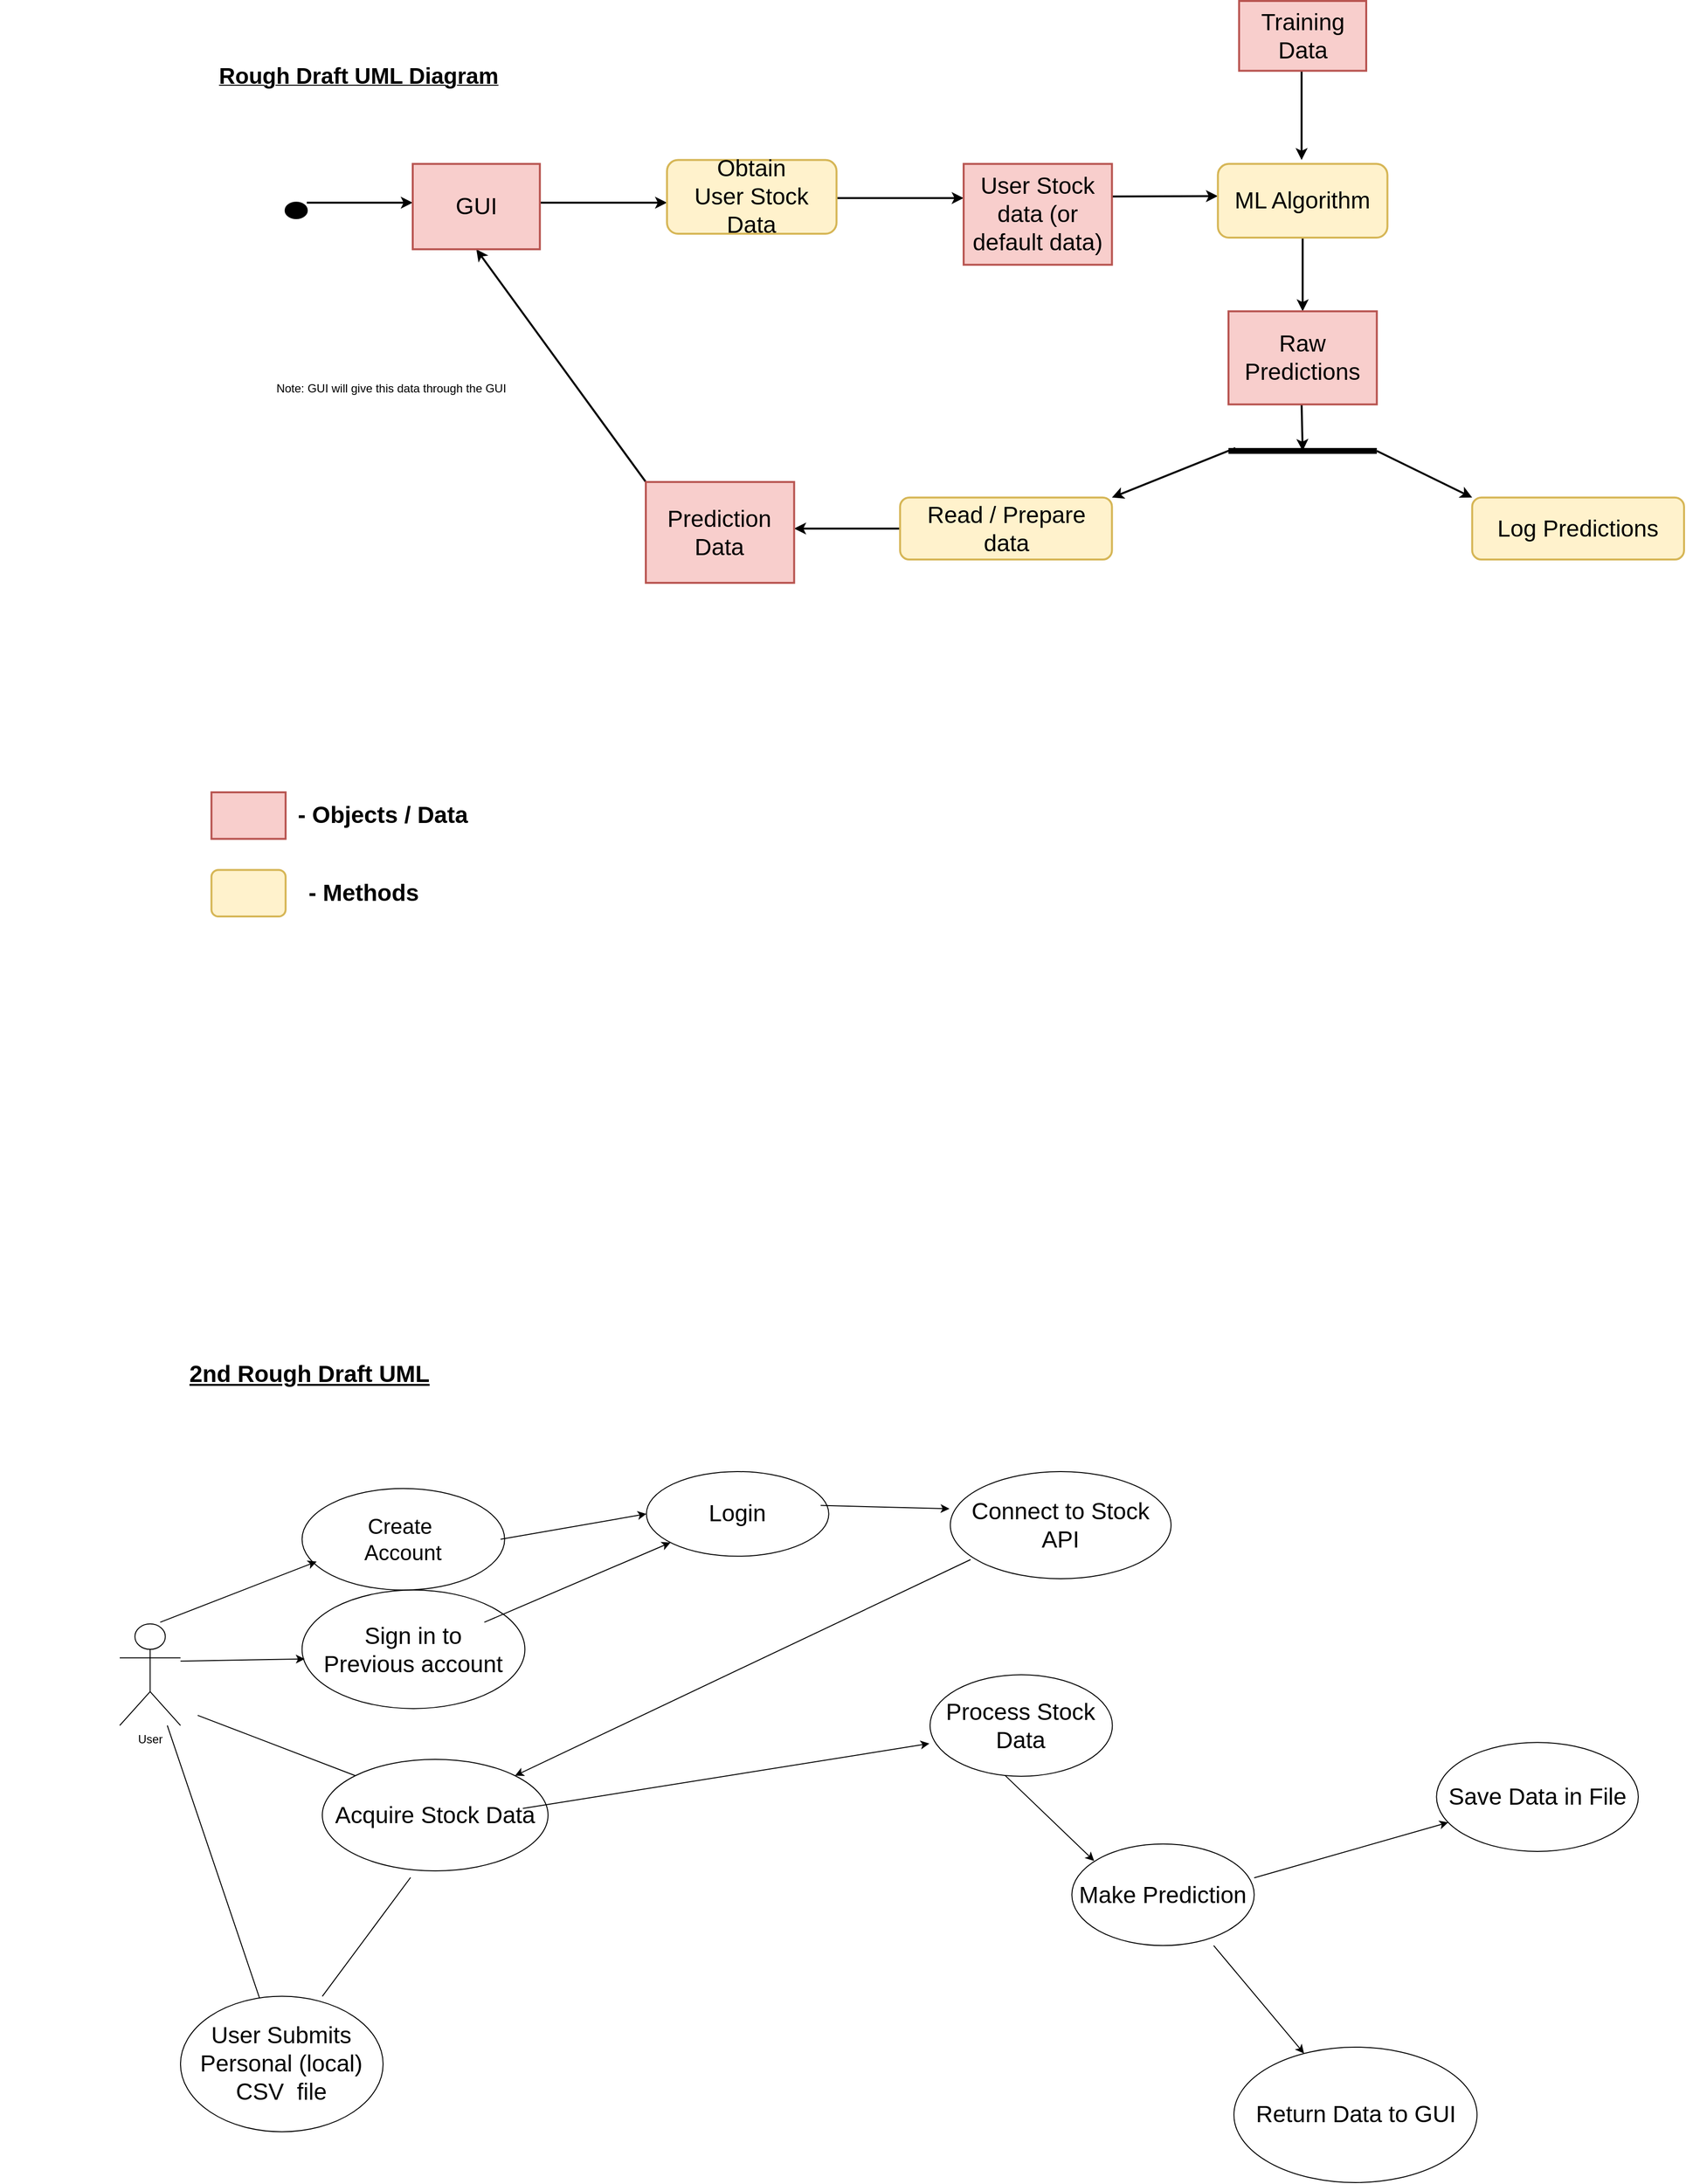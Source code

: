 <mxfile version="24.7.2" type="github">
  <diagram id="C5RBs43oDa-KdzZeNtuy" name="Page-1">
    <mxGraphModel dx="4116" dy="1614" grid="1" gridSize="10" guides="1" tooltips="1" connect="1" arrows="1" fold="1" page="1" pageScale="1" pageWidth="827" pageHeight="1169" math="0" shadow="0">
      <root>
        <mxCell id="WIyWlLk6GJQsqaUBKTNV-0" />
        <mxCell id="WIyWlLk6GJQsqaUBKTNV-1" parent="WIyWlLk6GJQsqaUBKTNV-0" />
        <mxCell id="cX74r-irstFo8AocH613-2" value="" style="group" parent="WIyWlLk6GJQsqaUBKTNV-1" vertex="1" connectable="0">
          <mxGeometry x="-903" y="60" width="1730" height="940" as="geometry" />
        </mxCell>
        <mxCell id="fn--iJWpwkI6Ji2KhRYZ-56" value="&lt;b&gt;&lt;u&gt;&lt;font style=&quot;font-size: 23px;&quot;&gt;Rough Draft UML Diagram&lt;/font&gt;&lt;/u&gt;&lt;/b&gt;" style="text;html=1;align=center;verticalAlign=middle;whiteSpace=wrap;rounded=0;strokeWidth=2;" parent="cX74r-irstFo8AocH613-2" vertex="1">
          <mxGeometry y="43.729" width="736.667" height="65.593" as="geometry" />
        </mxCell>
        <mxCell id="sLAZ6YUZ_4-rQjLrF8DP-27" value="" style="group" parent="cX74r-irstFo8AocH613-2" vertex="1" connectable="0">
          <mxGeometry x="217.22" width="1512.78" height="940" as="geometry" />
        </mxCell>
        <mxCell id="fn--iJWpwkI6Ji2KhRYZ-12" value="" style="ellipse;whiteSpace=wrap;html=1;fillColor=#000000;strokeWidth=2;" parent="sLAZ6YUZ_4-rQjLrF8DP-27" vertex="1">
          <mxGeometry x="76.183" y="207.119" width="21.767" height="15.932" as="geometry" />
        </mxCell>
        <mxCell id="fn--iJWpwkI6Ji2KhRYZ-13" value="" style="endArrow=classic;html=1;rounded=0;strokeWidth=2;" parent="sLAZ6YUZ_4-rQjLrF8DP-27" edge="1">
          <mxGeometry width="50" height="50" relative="1" as="geometry">
            <mxPoint x="97.95" y="207.119" as="sourcePoint" />
            <mxPoint x="206.783" y="207.119" as="targetPoint" />
          </mxGeometry>
        </mxCell>
        <mxCell id="fn--iJWpwkI6Ji2KhRYZ-15" value="" style="endArrow=classic;html=1;rounded=0;strokeWidth=2;" parent="sLAZ6YUZ_4-rQjLrF8DP-27" edge="1">
          <mxGeometry width="50" height="50" relative="1" as="geometry">
            <mxPoint x="337.383" y="207.119" as="sourcePoint" />
            <mxPoint x="467.982" y="207.119" as="targetPoint" />
          </mxGeometry>
        </mxCell>
        <mxCell id="fn--iJWpwkI6Ji2KhRYZ-24" value="" style="endArrow=classic;html=1;rounded=0;strokeWidth=2;" parent="sLAZ6YUZ_4-rQjLrF8DP-27" edge="1">
          <mxGeometry width="50" height="50" relative="1" as="geometry">
            <mxPoint x="642.115" y="202.339" as="sourcePoint" />
            <mxPoint x="772.715" y="202.339" as="targetPoint" />
          </mxGeometry>
        </mxCell>
        <mxCell id="fn--iJWpwkI6Ji2KhRYZ-26" value="" style="endArrow=classic;html=1;rounded=0;strokeWidth=2;" parent="sLAZ6YUZ_4-rQjLrF8DP-27" edge="1">
          <mxGeometry width="50" height="50" relative="1" as="geometry">
            <mxPoint x="925.081" y="200.746" as="sourcePoint" />
            <mxPoint x="1033.914" y="200.347" as="targetPoint" />
          </mxGeometry>
        </mxCell>
        <mxCell id="fn--iJWpwkI6Ji2KhRYZ-30" value="" style="endArrow=classic;html=1;rounded=0;strokeWidth=2;" parent="sLAZ6YUZ_4-rQjLrF8DP-27" edge="1">
          <mxGeometry width="50" height="50" relative="1" as="geometry">
            <mxPoint x="1119.893" y="71.695" as="sourcePoint" />
            <mxPoint x="1119.893" y="163.305" as="targetPoint" />
          </mxGeometry>
        </mxCell>
        <mxCell id="fn--iJWpwkI6Ji2KhRYZ-35" value="" style="endArrow=classic;html=1;rounded=0;strokeWidth=2;" parent="sLAZ6YUZ_4-rQjLrF8DP-27" edge="1">
          <mxGeometry width="50" height="50" relative="1" as="geometry">
            <mxPoint x="1120.981" y="242.966" as="sourcePoint" />
            <mxPoint x="1120.981" y="318.644" as="targetPoint" />
          </mxGeometry>
        </mxCell>
        <mxCell id="fn--iJWpwkI6Ji2KhRYZ-42" value="" style="endArrow=classic;html=1;rounded=0;strokeWidth=2;" parent="sLAZ6YUZ_4-rQjLrF8DP-27" edge="1">
          <mxGeometry width="50" height="50" relative="1" as="geometry">
            <mxPoint x="1197.164" y="462.034" as="sourcePoint" />
            <mxPoint x="1295.114" y="509.831" as="targetPoint" />
          </mxGeometry>
        </mxCell>
        <mxCell id="fn--iJWpwkI6Ji2KhRYZ-43" value="" style="endArrow=none;html=1;rounded=0;strokeWidth=6;" parent="sLAZ6YUZ_4-rQjLrF8DP-27" edge="1">
          <mxGeometry width="50" height="50" relative="1" as="geometry">
            <mxPoint x="1044.798" y="462.034" as="sourcePoint" />
            <mxPoint x="1197.164" y="462.034" as="targetPoint" />
          </mxGeometry>
        </mxCell>
        <mxCell id="fn--iJWpwkI6Ji2KhRYZ-44" value="" style="endArrow=classic;html=1;rounded=0;strokeWidth=2;" parent="sLAZ6YUZ_4-rQjLrF8DP-27" edge="1">
          <mxGeometry width="50" height="50" relative="1" as="geometry">
            <mxPoint x="1119.893" y="414.237" as="sourcePoint" />
            <mxPoint x="1120.981" y="462.034" as="targetPoint" />
          </mxGeometry>
        </mxCell>
        <mxCell id="fn--iJWpwkI6Ji2KhRYZ-45" value="&lt;font style=&quot;font-size: 24px;&quot;&gt;Log Predictions&lt;/font&gt;" style="rounded=1;whiteSpace=wrap;html=1;strokeWidth=2;fillColor=#fff2cc;strokeColor=#d6b656;" parent="sLAZ6YUZ_4-rQjLrF8DP-27" vertex="1">
          <mxGeometry x="1295.114" y="509.831" width="217.666" height="63.729" as="geometry" />
        </mxCell>
        <mxCell id="fn--iJWpwkI6Ji2KhRYZ-47" value="" style="endArrow=classic;html=1;rounded=0;strokeWidth=2;" parent="sLAZ6YUZ_4-rQjLrF8DP-27" edge="1">
          <mxGeometry width="50" height="50" relative="1" as="geometry">
            <mxPoint x="1051.84" y="459.07" as="sourcePoint" />
            <mxPoint x="925.081" y="509.831" as="targetPoint" />
          </mxGeometry>
        </mxCell>
        <mxCell id="fn--iJWpwkI6Ji2KhRYZ-51" value="" style="endArrow=classic;html=1;rounded=0;strokeWidth=2;" parent="sLAZ6YUZ_4-rQjLrF8DP-27" edge="1">
          <mxGeometry width="50" height="50" relative="1" as="geometry">
            <mxPoint x="707.415" y="541.695" as="sourcePoint" />
            <mxPoint x="598.582" y="541.695" as="targetPoint" />
          </mxGeometry>
        </mxCell>
        <mxCell id="fn--iJWpwkI6Ji2KhRYZ-54" value="" style="endArrow=classic;html=1;rounded=0;entryX=0.5;entryY=1;entryDx=0;entryDy=0;strokeWidth=2;" parent="sLAZ6YUZ_4-rQjLrF8DP-27" target="fn--iJWpwkI6Ji2KhRYZ-14" edge="1">
          <mxGeometry width="50" height="50" relative="1" as="geometry">
            <mxPoint x="446.216" y="493.898" as="sourcePoint" />
            <mxPoint x="555.049" y="414.237" as="targetPoint" />
          </mxGeometry>
        </mxCell>
        <mxCell id="cX74r-irstFo8AocH613-0" value="" style="group" parent="sLAZ6YUZ_4-rQjLrF8DP-27" vertex="1" connectable="0">
          <mxGeometry width="1208.047" height="940" as="geometry" />
        </mxCell>
        <mxCell id="fn--iJWpwkI6Ji2KhRYZ-14" value="&lt;font style=&quot;font-size: 24px;&quot;&gt;GUI&lt;/font&gt;" style="rounded=0;whiteSpace=wrap;html=1;strokeWidth=2;fillColor=#f8cecc;strokeColor=#b85450;" parent="cX74r-irstFo8AocH613-0" vertex="1">
          <mxGeometry x="206.783" y="167.288" width="130.6" height="87.627" as="geometry" />
        </mxCell>
        <mxCell id="fn--iJWpwkI6Ji2KhRYZ-21" value="&lt;div style=&quot;font-size: 24px;&quot;&gt;&lt;font style=&quot;font-size: 24px;&quot;&gt;Obtain&lt;/font&gt;&lt;/div&gt;&lt;div style=&quot;font-size: 24px;&quot;&gt;&lt;font style=&quot;font-size: 24px;&quot;&gt;User Stock Data&lt;/font&gt;&lt;/div&gt;" style="rounded=1;whiteSpace=wrap;html=1;strokeWidth=2;fillColor=#fff2cc;strokeColor=#d6b656;" parent="cX74r-irstFo8AocH613-0" vertex="1">
          <mxGeometry x="467.982" y="163.305" width="174.133" height="75.678" as="geometry" />
        </mxCell>
        <mxCell id="fn--iJWpwkI6Ji2KhRYZ-22" value="&lt;div style=&quot;font-size: 24px;&quot;&gt;&lt;font style=&quot;font-size: 24px;&quot;&gt;User Stock data (or default data)&lt;br&gt;&lt;/font&gt;&lt;/div&gt;" style="rounded=0;whiteSpace=wrap;html=1;strokeWidth=2;fillColor=#f8cecc;strokeColor=#b85450;" parent="cX74r-irstFo8AocH613-0" vertex="1">
          <mxGeometry x="772.715" y="167.288" width="152.366" height="103.559" as="geometry" />
        </mxCell>
        <mxCell id="fn--iJWpwkI6Ji2KhRYZ-28" value="&lt;font style=&quot;font-size: 24px;&quot;&gt;ML Algorithm&lt;/font&gt;" style="rounded=1;whiteSpace=wrap;html=1;strokeWidth=2;fillColor=#fff2cc;strokeColor=#d6b656;" parent="cX74r-irstFo8AocH613-0" vertex="1">
          <mxGeometry x="1033.914" y="167.288" width="174.133" height="75.678" as="geometry" />
        </mxCell>
        <mxCell id="fn--iJWpwkI6Ji2KhRYZ-31" value="&lt;font style=&quot;font-size: 24px;&quot;&gt;Training Data&lt;/font&gt;" style="rounded=0;whiteSpace=wrap;html=1;strokeWidth=2;fillColor=#f8cecc;strokeColor=#b85450;" parent="cX74r-irstFo8AocH613-0" vertex="1">
          <mxGeometry x="1055.681" width="130.6" height="71.695" as="geometry" />
        </mxCell>
        <mxCell id="fn--iJWpwkI6Ji2KhRYZ-37" value="&lt;div style=&quot;font-size: 24px;&quot;&gt;&lt;font style=&quot;font-size: 24px;&quot;&gt;Raw Predictions&lt;/font&gt;&lt;/div&gt;" style="rounded=0;whiteSpace=wrap;html=1;strokeWidth=2;fillColor=#f8cecc;strokeColor=#b85450;" parent="cX74r-irstFo8AocH613-0" vertex="1">
          <mxGeometry x="1044.798" y="318.644" width="152.366" height="95.593" as="geometry" />
        </mxCell>
        <mxCell id="fn--iJWpwkI6Ji2KhRYZ-50" value="&lt;font style=&quot;font-size: 24px;&quot;&gt;Read / Prepare data&lt;/font&gt;" style="rounded=1;whiteSpace=wrap;html=1;strokeWidth=2;fillColor=#fff2cc;strokeColor=#d6b656;" parent="cX74r-irstFo8AocH613-0" vertex="1">
          <mxGeometry x="707.415" y="509.831" width="217.666" height="63.729" as="geometry" />
        </mxCell>
        <mxCell id="fn--iJWpwkI6Ji2KhRYZ-53" value="&lt;div style=&quot;font-size: 24px;&quot;&gt;&lt;font style=&quot;font-size: 24px;&quot;&gt;Prediction&lt;/font&gt;&lt;/div&gt;&lt;div style=&quot;font-size: 24px;&quot;&gt;&lt;font style=&quot;font-size: 24px;&quot;&gt;Data&lt;br&gt;&lt;/font&gt;&lt;/div&gt;" style="rounded=0;whiteSpace=wrap;html=1;strokeWidth=2;fillColor=#f8cecc;strokeColor=#b85450;" parent="cX74r-irstFo8AocH613-0" vertex="1">
          <mxGeometry x="446.216" y="493.898" width="152.366" height="103.559" as="geometry" />
        </mxCell>
        <mxCell id="fn--iJWpwkI6Ji2KhRYZ-55" value="&lt;div&gt;Note: GUI will give this data through the GUI&lt;/div&gt;" style="text;html=1;align=center;verticalAlign=middle;whiteSpace=wrap;rounded=0;strokeWidth=2;" parent="cX74r-irstFo8AocH613-0" vertex="1">
          <mxGeometry x="10.883" y="366.441" width="348.266" height="63.729" as="geometry" />
        </mxCell>
        <mxCell id="fn--iJWpwkI6Ji2KhRYZ-57" value="" style="rounded=0;whiteSpace=wrap;html=1;strokeWidth=2;fillColor=#f8cecc;strokeColor=#b85450;" parent="cX74r-irstFo8AocH613-0" vertex="1">
          <mxGeometry y="812.542" width="76.183" height="47.797" as="geometry" />
        </mxCell>
        <mxCell id="fn--iJWpwkI6Ji2KhRYZ-60" value="&lt;div style=&quot;font-size: 24px;&quot; align=&quot;left&quot;&gt;&lt;font style=&quot;font-size: 24px;&quot;&gt;&lt;b&gt;- Objects / Data&lt;br&gt;&lt;/b&gt;&lt;/font&gt;&lt;/div&gt;" style="text;html=1;align=left;verticalAlign=middle;whiteSpace=wrap;rounded=0;strokeWidth=2;" parent="cX74r-irstFo8AocH613-0" vertex="1">
          <mxGeometry x="87.066" y="812.542" width="250.316" height="47.797" as="geometry" />
        </mxCell>
        <mxCell id="fn--iJWpwkI6Ji2KhRYZ-61" value="" style="rounded=1;whiteSpace=wrap;html=1;strokeWidth=2;fillColor=#fff2cc;strokeColor=#d6b656;" parent="cX74r-irstFo8AocH613-0" vertex="1">
          <mxGeometry y="892.203" width="76.183" height="47.797" as="geometry" />
        </mxCell>
        <mxCell id="fn--iJWpwkI6Ji2KhRYZ-64" value="&lt;div style=&quot;font-size: 24px;&quot; align=&quot;left&quot;&gt;&lt;font style=&quot;font-size: 24px;&quot;&gt;&lt;b&gt;- Methods&lt;br&gt;&lt;/b&gt;&lt;/font&gt;&lt;/div&gt;" style="text;html=1;align=left;verticalAlign=middle;whiteSpace=wrap;rounded=0;strokeWidth=2;" parent="cX74r-irstFo8AocH613-0" vertex="1">
          <mxGeometry x="97.95" y="892.203" width="250.316" height="47.797" as="geometry" />
        </mxCell>
        <mxCell id="sLAZ6YUZ_4-rQjLrF8DP-25" value="" style="group" parent="WIyWlLk6GJQsqaUBKTNV-1" vertex="1" connectable="0">
          <mxGeometry x="-780" y="1570" width="1560" height="730" as="geometry" />
        </mxCell>
        <mxCell id="sLAZ6YUZ_4-rQjLrF8DP-0" value="User" style="shape=umlActor;verticalLabelPosition=bottom;verticalAlign=top;html=1;outlineConnect=0;" parent="sLAZ6YUZ_4-rQjLrF8DP-25" vertex="1">
          <mxGeometry y="156.429" width="62.432" height="104.286" as="geometry" />
        </mxCell>
        <mxCell id="sLAZ6YUZ_4-rQjLrF8DP-1" value="&lt;font style=&quot;font-size: 22px;&quot;&gt;Create&amp;nbsp;&lt;/font&gt;&lt;div style=&quot;font-size: 22px;&quot;&gt;&lt;font style=&quot;font-size: 22px;&quot;&gt;Account&lt;/font&gt;&lt;/div&gt;" style="ellipse;whiteSpace=wrap;html=1;" parent="sLAZ6YUZ_4-rQjLrF8DP-25" vertex="1">
          <mxGeometry x="187.297" y="17.381" width="208.108" height="104.286" as="geometry" />
        </mxCell>
        <mxCell id="sLAZ6YUZ_4-rQjLrF8DP-2" value="&lt;font style=&quot;font-size: 24px;&quot;&gt;Login&lt;/font&gt;" style="ellipse;whiteSpace=wrap;html=1;" parent="sLAZ6YUZ_4-rQjLrF8DP-25" vertex="1">
          <mxGeometry x="541.081" width="187.297" height="86.905" as="geometry" />
        </mxCell>
        <mxCell id="sLAZ6YUZ_4-rQjLrF8DP-3" value="&lt;div style=&quot;font-size: 13px;&quot;&gt;&lt;font style=&quot;font-size: 24px;&quot;&gt;Acquire Stock Data&lt;/font&gt;&lt;/div&gt;" style="ellipse;whiteSpace=wrap;html=1;" parent="sLAZ6YUZ_4-rQjLrF8DP-25" vertex="1">
          <mxGeometry x="208.11" y="295.48" width="231.89" height="114.52" as="geometry" />
        </mxCell>
        <mxCell id="sLAZ6YUZ_4-rQjLrF8DP-4" value="" style="endArrow=none;html=1;rounded=0;fontSize=12;startSize=8;endSize=8;curved=1;entryX=0;entryY=0;entryDx=0;entryDy=0;" parent="sLAZ6YUZ_4-rQjLrF8DP-25" target="sLAZ6YUZ_4-rQjLrF8DP-3" edge="1">
          <mxGeometry width="50" height="50" relative="1" as="geometry">
            <mxPoint x="80.122" y="250.286" as="sourcePoint" />
            <mxPoint x="209.149" y="293.738" as="targetPoint" />
          </mxGeometry>
        </mxCell>
        <mxCell id="sLAZ6YUZ_4-rQjLrF8DP-5" value="&lt;font style=&quot;font-size: 24px;&quot;&gt;Connect to Stock API&lt;/font&gt;" style="ellipse;whiteSpace=wrap;html=1;" parent="sLAZ6YUZ_4-rQjLrF8DP-25" vertex="1">
          <mxGeometry x="853.24" width="226.76" height="110" as="geometry" />
        </mxCell>
        <mxCell id="sLAZ6YUZ_4-rQjLrF8DP-6" value="&lt;div style=&quot;font-size: 24px;&quot;&gt;&lt;font style=&quot;font-size: 24px;&quot;&gt;Sign in to&lt;/font&gt;&lt;/div&gt;&lt;div style=&quot;font-size: 24px;&quot;&gt;&lt;font style=&quot;font-size: 24px;&quot;&gt;&lt;font style=&quot;font-size: 24px;&quot;&gt;Previous account&lt;/font&gt;&lt;font style=&quot;font-size: 24px;&quot;&gt;&lt;br&gt;&lt;/font&gt;&lt;/font&gt;&lt;/div&gt;" style="ellipse;whiteSpace=wrap;html=1;" parent="sLAZ6YUZ_4-rQjLrF8DP-25" vertex="1">
          <mxGeometry x="187.297" y="121.667" width="228.919" height="121.667" as="geometry" />
        </mxCell>
        <mxCell id="sLAZ6YUZ_4-rQjLrF8DP-7" value="&lt;div style=&quot;font-size: 24px;&quot;&gt;Save Data in File&lt;/div&gt;" style="ellipse;whiteSpace=wrap;html=1;" parent="sLAZ6YUZ_4-rQjLrF8DP-25" vertex="1">
          <mxGeometry x="1352.7" y="278.1" width="207.3" height="111.9" as="geometry" />
        </mxCell>
        <mxCell id="sLAZ6YUZ_4-rQjLrF8DP-8" value="" style="endArrow=classic;html=1;rounded=0;" parent="sLAZ6YUZ_4-rQjLrF8DP-25" edge="1">
          <mxGeometry width="50" height="50" relative="1" as="geometry">
            <mxPoint x="895.905" y="298.952" as="sourcePoint" />
            <mxPoint x="1001" y="399.762" as="targetPoint" />
          </mxGeometry>
        </mxCell>
        <mxCell id="sLAZ6YUZ_4-rQjLrF8DP-9" value="&lt;font style=&quot;font-size: 24px;&quot;&gt;Make Prediction&lt;/font&gt;" style="ellipse;whiteSpace=wrap;html=1;" parent="sLAZ6YUZ_4-rQjLrF8DP-25" vertex="1">
          <mxGeometry x="978.108" y="382.381" width="187.297" height="104.286" as="geometry" />
        </mxCell>
        <mxCell id="sLAZ6YUZ_4-rQjLrF8DP-10" value="&lt;div style=&quot;font-size: 13px;&quot;&gt;&lt;font style=&quot;font-size: 24px;&quot;&gt;Process Stock Data&lt;/font&gt;&lt;/div&gt;" style="ellipse;whiteSpace=wrap;html=1;" parent="sLAZ6YUZ_4-rQjLrF8DP-25" vertex="1">
          <mxGeometry x="832.432" y="208.571" width="187.297" height="104.286" as="geometry" />
        </mxCell>
        <mxCell id="sLAZ6YUZ_4-rQjLrF8DP-11" value="" style="endArrow=none;html=1;rounded=0;" parent="sLAZ6YUZ_4-rQjLrF8DP-25" source="sLAZ6YUZ_4-rQjLrF8DP-0" target="sLAZ6YUZ_4-rQjLrF8DP-12" edge="1">
          <mxGeometry width="50" height="50" relative="1" as="geometry">
            <mxPoint x="124.865" y="469.286" as="sourcePoint" />
            <mxPoint x="41.622" y="293.738" as="targetPoint" />
          </mxGeometry>
        </mxCell>
        <mxCell id="sLAZ6YUZ_4-rQjLrF8DP-12" value="&lt;font style=&quot;font-size: 24px;&quot;&gt;User Submits Personal (local) CSV&amp;nbsp; file&lt;/font&gt;" style="ellipse;whiteSpace=wrap;html=1;" parent="sLAZ6YUZ_4-rQjLrF8DP-25" vertex="1">
          <mxGeometry x="62.432" y="538.81" width="208.108" height="139.048" as="geometry" />
        </mxCell>
        <mxCell id="sLAZ6YUZ_4-rQjLrF8DP-13" value="" style="endArrow=none;html=1;rounded=0;entryX=0.391;entryY=1.059;entryDx=0;entryDy=0;entryPerimeter=0;" parent="sLAZ6YUZ_4-rQjLrF8DP-25" target="sLAZ6YUZ_4-rQjLrF8DP-3" edge="1">
          <mxGeometry width="50" height="50" relative="1" as="geometry">
            <mxPoint x="208.108" y="538.81" as="sourcePoint" />
            <mxPoint x="312.162" y="451.905" as="targetPoint" />
          </mxGeometry>
        </mxCell>
        <mxCell id="sLAZ6YUZ_4-rQjLrF8DP-14" value="" style="endArrow=classic;html=1;rounded=0;" parent="sLAZ6YUZ_4-rQjLrF8DP-25" target="sLAZ6YUZ_4-rQjLrF8DP-2" edge="1">
          <mxGeometry width="50" height="50" relative="1" as="geometry">
            <mxPoint x="374.595" y="154.69" as="sourcePoint" />
            <mxPoint x="478.649" y="67.786" as="targetPoint" />
          </mxGeometry>
        </mxCell>
        <mxCell id="sLAZ6YUZ_4-rQjLrF8DP-15" value="" style="endArrow=classic;html=1;rounded=0;entryX=0;entryY=0.5;entryDx=0;entryDy=0;" parent="sLAZ6YUZ_4-rQjLrF8DP-25" target="sLAZ6YUZ_4-rQjLrF8DP-2" edge="1">
          <mxGeometry width="50" height="50" relative="1" as="geometry">
            <mxPoint x="391.243" y="69.524" as="sourcePoint" />
            <mxPoint x="495.297" y="-17.381" as="targetPoint" />
          </mxGeometry>
        </mxCell>
        <mxCell id="sLAZ6YUZ_4-rQjLrF8DP-16" value="" style="endArrow=classic;html=1;rounded=0;entryX=0.072;entryY=0.719;entryDx=0;entryDy=0;entryPerimeter=0;" parent="sLAZ6YUZ_4-rQjLrF8DP-25" target="sLAZ6YUZ_4-rQjLrF8DP-1" edge="1">
          <mxGeometry width="50" height="50" relative="1" as="geometry">
            <mxPoint x="41.622" y="154.69" as="sourcePoint" />
            <mxPoint x="145.676" y="67.786" as="targetPoint" />
          </mxGeometry>
        </mxCell>
        <mxCell id="sLAZ6YUZ_4-rQjLrF8DP-17" value="" style="endArrow=classic;html=1;rounded=0;entryX=0.012;entryY=0.581;entryDx=0;entryDy=0;entryPerimeter=0;" parent="sLAZ6YUZ_4-rQjLrF8DP-25" target="sLAZ6YUZ_4-rQjLrF8DP-6" edge="1">
          <mxGeometry width="50" height="50" relative="1" as="geometry">
            <mxPoint x="62.432" y="194.667" as="sourcePoint" />
            <mxPoint x="166.486" y="107.762" as="targetPoint" />
          </mxGeometry>
        </mxCell>
        <mxCell id="sLAZ6YUZ_4-rQjLrF8DP-18" value="" style="endArrow=classic;html=1;rounded=0;entryX=-0.004;entryY=0.347;entryDx=0;entryDy=0;entryPerimeter=0;" parent="sLAZ6YUZ_4-rQjLrF8DP-25" target="sLAZ6YUZ_4-rQjLrF8DP-5" edge="1">
          <mxGeometry width="50" height="50" relative="1" as="geometry">
            <mxPoint x="720.054" y="34.762" as="sourcePoint" />
            <mxPoint x="824.108" y="-52.143" as="targetPoint" />
          </mxGeometry>
        </mxCell>
        <mxCell id="sLAZ6YUZ_4-rQjLrF8DP-19" value="" style="endArrow=classic;html=1;rounded=0;entryX=1;entryY=0;entryDx=0;entryDy=0;" parent="sLAZ6YUZ_4-rQjLrF8DP-25" target="sLAZ6YUZ_4-rQjLrF8DP-3" edge="1">
          <mxGeometry width="50" height="50" relative="1" as="geometry">
            <mxPoint x="874.054" y="90.381" as="sourcePoint" />
            <mxPoint x="696.413" y="190.648" as="targetPoint" />
          </mxGeometry>
        </mxCell>
        <mxCell id="sLAZ6YUZ_4-rQjLrF8DP-20" value="" style="endArrow=classic;html=1;rounded=0;entryX=-0.004;entryY=0.678;entryDx=0;entryDy=0;entryPerimeter=0;" parent="sLAZ6YUZ_4-rQjLrF8DP-25" target="sLAZ6YUZ_4-rQjLrF8DP-10" edge="1">
          <mxGeometry width="50" height="50" relative="1" as="geometry">
            <mxPoint x="414.135" y="345.881" as="sourcePoint" />
            <mxPoint x="518.189" y="258.976" as="targetPoint" />
          </mxGeometry>
        </mxCell>
        <mxCell id="sLAZ6YUZ_4-rQjLrF8DP-21" value="" style="endArrow=classic;html=1;rounded=0;" parent="sLAZ6YUZ_4-rQjLrF8DP-25" target="sLAZ6YUZ_4-rQjLrF8DP-7" edge="1">
          <mxGeometry width="50" height="50" relative="1" as="geometry">
            <mxPoint x="1165.405" y="417.143" as="sourcePoint" />
            <mxPoint x="1269.459" y="330.238" as="targetPoint" />
          </mxGeometry>
        </mxCell>
        <mxCell id="sLAZ6YUZ_4-rQjLrF8DP-22" value="" style="endArrow=classic;html=1;rounded=0;" parent="sLAZ6YUZ_4-rQjLrF8DP-25" target="sLAZ6YUZ_4-rQjLrF8DP-23" edge="1">
          <mxGeometry width="50" height="50" relative="1" as="geometry">
            <mxPoint x="1123.784" y="486.667" as="sourcePoint" />
            <mxPoint x="1186.216" y="608.333" as="targetPoint" />
          </mxGeometry>
        </mxCell>
        <mxCell id="sLAZ6YUZ_4-rQjLrF8DP-23" value="&lt;div style=&quot;font-size: 24px;&quot;&gt;&lt;font style=&quot;font-size: 24px;&quot;&gt;Return Data to GUI&lt;/font&gt;&lt;/div&gt;" style="ellipse;whiteSpace=wrap;html=1;" parent="sLAZ6YUZ_4-rQjLrF8DP-25" vertex="1">
          <mxGeometry x="1144.595" y="590.952" width="249.73" height="139.048" as="geometry" />
        </mxCell>
        <mxCell id="sLAZ6YUZ_4-rQjLrF8DP-26" value="&lt;div style=&quot;font-size: 22px;&quot;&gt;&lt;font style=&quot;font-size: 24px;&quot;&gt;&lt;u&gt;&lt;b&gt;2nd Rough Draft UML&lt;/b&gt;&lt;br&gt;&lt;/u&gt;&lt;/font&gt;&lt;/div&gt;" style="text;html=1;align=center;verticalAlign=middle;whiteSpace=wrap;rounded=0;" parent="WIyWlLk6GJQsqaUBKTNV-1" vertex="1">
          <mxGeometry x="-790" y="1420" width="410" height="100" as="geometry" />
        </mxCell>
      </root>
    </mxGraphModel>
  </diagram>
</mxfile>

